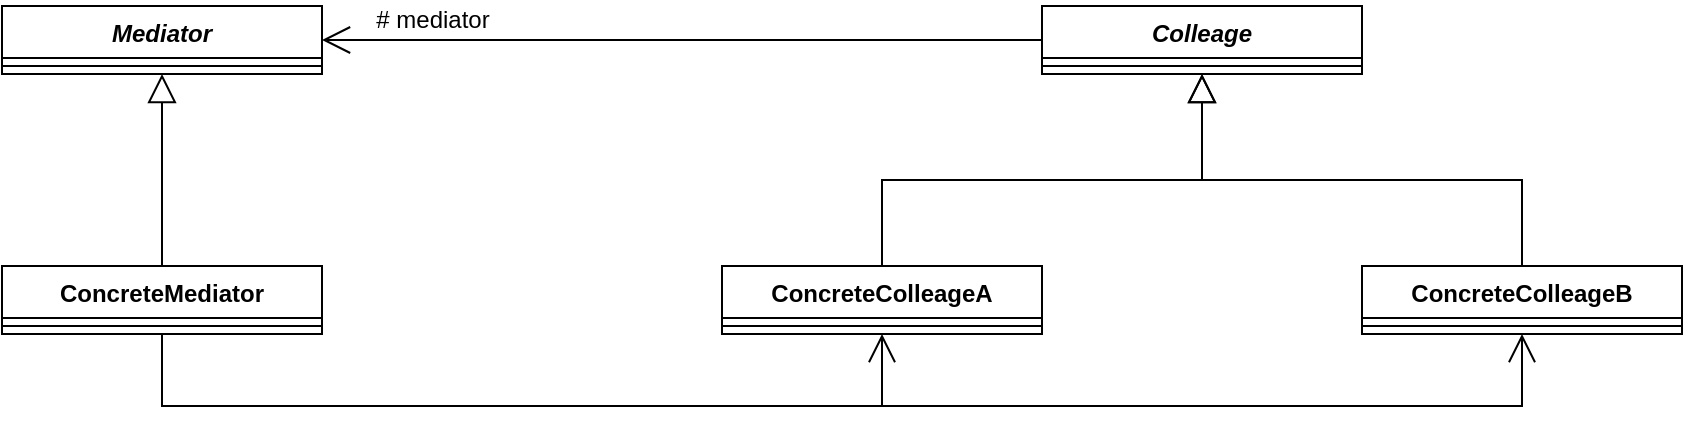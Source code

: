 <mxfile version="13.7.9" type="device"><diagram id="3tS7Bux08juBpu6dDnlo" name="Página-1"><mxGraphModel dx="1422" dy="822" grid="1" gridSize="10" guides="1" tooltips="1" connect="1" arrows="1" fold="1" page="1" pageScale="1" pageWidth="827" pageHeight="1169" math="0" shadow="0"><root><mxCell id="0"/><mxCell id="1" parent="0"/><mxCell id="lq9scGKbWmB2APtd4Vvd-21" style="edgeStyle=orthogonalEdgeStyle;rounded=0;orthogonalLoop=1;jettySize=auto;html=1;exitX=0;exitY=0.5;exitDx=0;exitDy=0;endSize=12;startSize=12;endArrow=open;endFill=0;" edge="1" parent="1" source="lq9scGKbWmB2APtd4Vvd-9" target="lq9scGKbWmB2APtd4Vvd-5"><mxGeometry relative="1" as="geometry"/></mxCell><mxCell id="lq9scGKbWmB2APtd4Vvd-9" value="Colleage" style="swimlane;fontStyle=3;align=center;verticalAlign=top;childLayout=stackLayout;horizontal=1;startSize=26;horizontalStack=0;resizeParent=1;resizeParentMax=0;resizeLast=0;collapsible=1;marginBottom=0;" vertex="1" parent="1"><mxGeometry x="560" y="80" width="160" height="34" as="geometry"/></mxCell><mxCell id="lq9scGKbWmB2APtd4Vvd-11" value="" style="line;strokeWidth=1;fillColor=none;align=left;verticalAlign=middle;spacingTop=-1;spacingLeft=3;spacingRight=3;rotatable=0;labelPosition=right;points=[];portConstraint=eastwest;" vertex="1" parent="lq9scGKbWmB2APtd4Vvd-9"><mxGeometry y="26" width="160" height="8" as="geometry"/></mxCell><mxCell id="lq9scGKbWmB2APtd4Vvd-24" style="edgeStyle=orthogonalEdgeStyle;rounded=0;orthogonalLoop=1;jettySize=auto;html=1;exitX=0.5;exitY=0;exitDx=0;exitDy=0;startSize=12;endArrow=block;endFill=0;endSize=12;" edge="1" parent="1" source="lq9scGKbWmB2APtd4Vvd-13" target="lq9scGKbWmB2APtd4Vvd-9"><mxGeometry relative="1" as="geometry"/></mxCell><mxCell id="lq9scGKbWmB2APtd4Vvd-25" style="edgeStyle=orthogonalEdgeStyle;rounded=0;orthogonalLoop=1;jettySize=auto;html=1;exitX=0.5;exitY=0;exitDx=0;exitDy=0;startSize=12;endArrow=block;endFill=0;endSize=12;" edge="1" parent="1" source="lq9scGKbWmB2APtd4Vvd-17" target="lq9scGKbWmB2APtd4Vvd-9"><mxGeometry relative="1" as="geometry"/></mxCell><mxCell id="lq9scGKbWmB2APtd4Vvd-5" value="Mediator" style="swimlane;fontStyle=3;align=center;verticalAlign=top;childLayout=stackLayout;horizontal=1;startSize=26;horizontalStack=0;resizeParent=1;resizeParentMax=0;resizeLast=0;collapsible=1;marginBottom=0;" vertex="1" parent="1"><mxGeometry x="40" y="80" width="160" height="34" as="geometry"/></mxCell><mxCell id="lq9scGKbWmB2APtd4Vvd-7" value="" style="line;strokeWidth=1;fillColor=none;align=left;verticalAlign=middle;spacingTop=-1;spacingLeft=3;spacingRight=3;rotatable=0;labelPosition=right;points=[];portConstraint=eastwest;" vertex="1" parent="lq9scGKbWmB2APtd4Vvd-5"><mxGeometry y="26" width="160" height="8" as="geometry"/></mxCell><mxCell id="lq9scGKbWmB2APtd4Vvd-23" style="edgeStyle=orthogonalEdgeStyle;rounded=0;orthogonalLoop=1;jettySize=auto;html=1;exitX=0.5;exitY=0;exitDx=0;exitDy=0;startSize=12;endArrow=block;endFill=0;endSize=12;" edge="1" parent="1" source="lq9scGKbWmB2APtd4Vvd-1" target="lq9scGKbWmB2APtd4Vvd-5"><mxGeometry relative="1" as="geometry"/></mxCell><mxCell id="lq9scGKbWmB2APtd4Vvd-22" value="# mediator" style="text;html=1;align=center;verticalAlign=middle;resizable=0;points=[];autosize=1;" vertex="1" parent="1"><mxGeometry x="220" y="77" width="70" height="20" as="geometry"/></mxCell><mxCell id="lq9scGKbWmB2APtd4Vvd-26" style="edgeStyle=orthogonalEdgeStyle;rounded=0;orthogonalLoop=1;jettySize=auto;html=1;exitX=0.5;exitY=1;exitDx=0;exitDy=0;startSize=12;endArrow=open;endFill=0;endSize=12;" edge="1" parent="1" source="lq9scGKbWmB2APtd4Vvd-1" target="lq9scGKbWmB2APtd4Vvd-17"><mxGeometry relative="1" as="geometry"><Array as="points"><mxPoint x="120" y="280"/><mxPoint x="800" y="280"/></Array></mxGeometry></mxCell><mxCell id="lq9scGKbWmB2APtd4Vvd-27" style="edgeStyle=orthogonalEdgeStyle;rounded=0;orthogonalLoop=1;jettySize=auto;html=1;exitX=0.5;exitY=1;exitDx=0;exitDy=0;startSize=12;endArrow=open;endFill=0;endSize=12;" edge="1" parent="1" source="lq9scGKbWmB2APtd4Vvd-1" target="lq9scGKbWmB2APtd4Vvd-13"><mxGeometry relative="1" as="geometry"><Array as="points"><mxPoint x="120" y="280"/><mxPoint x="480" y="280"/></Array></mxGeometry></mxCell><mxCell id="lq9scGKbWmB2APtd4Vvd-1" value="ConcreteMediator" style="swimlane;fontStyle=1;align=center;verticalAlign=top;childLayout=stackLayout;horizontal=1;startSize=26;horizontalStack=0;resizeParent=1;resizeParentMax=0;resizeLast=0;collapsible=1;marginBottom=0;" vertex="1" parent="1"><mxGeometry x="40" y="210" width="160" height="34" as="geometry"/></mxCell><mxCell id="lq9scGKbWmB2APtd4Vvd-3" value="" style="line;strokeWidth=1;fillColor=none;align=left;verticalAlign=middle;spacingTop=-1;spacingLeft=3;spacingRight=3;rotatable=0;labelPosition=right;points=[];portConstraint=eastwest;" vertex="1" parent="lq9scGKbWmB2APtd4Vvd-1"><mxGeometry y="26" width="160" height="8" as="geometry"/></mxCell><mxCell id="lq9scGKbWmB2APtd4Vvd-13" value="ConcreteColleageA" style="swimlane;fontStyle=1;align=center;verticalAlign=top;childLayout=stackLayout;horizontal=1;startSize=26;horizontalStack=0;resizeParent=1;resizeParentMax=0;resizeLast=0;collapsible=1;marginBottom=0;" vertex="1" parent="1"><mxGeometry x="400" y="210" width="160" height="34" as="geometry"/></mxCell><mxCell id="lq9scGKbWmB2APtd4Vvd-15" value="" style="line;strokeWidth=1;fillColor=none;align=left;verticalAlign=middle;spacingTop=-1;spacingLeft=3;spacingRight=3;rotatable=0;labelPosition=right;points=[];portConstraint=eastwest;" vertex="1" parent="lq9scGKbWmB2APtd4Vvd-13"><mxGeometry y="26" width="160" height="8" as="geometry"/></mxCell><mxCell id="lq9scGKbWmB2APtd4Vvd-17" value="ConcreteColleageB" style="swimlane;fontStyle=1;align=center;verticalAlign=top;childLayout=stackLayout;horizontal=1;startSize=26;horizontalStack=0;resizeParent=1;resizeParentMax=0;resizeLast=0;collapsible=1;marginBottom=0;" vertex="1" parent="1"><mxGeometry x="720" y="210" width="160" height="34" as="geometry"/></mxCell><mxCell id="lq9scGKbWmB2APtd4Vvd-19" value="" style="line;strokeWidth=1;fillColor=none;align=left;verticalAlign=middle;spacingTop=-1;spacingLeft=3;spacingRight=3;rotatable=0;labelPosition=right;points=[];portConstraint=eastwest;" vertex="1" parent="lq9scGKbWmB2APtd4Vvd-17"><mxGeometry y="26" width="160" height="8" as="geometry"/></mxCell></root></mxGraphModel></diagram></mxfile>